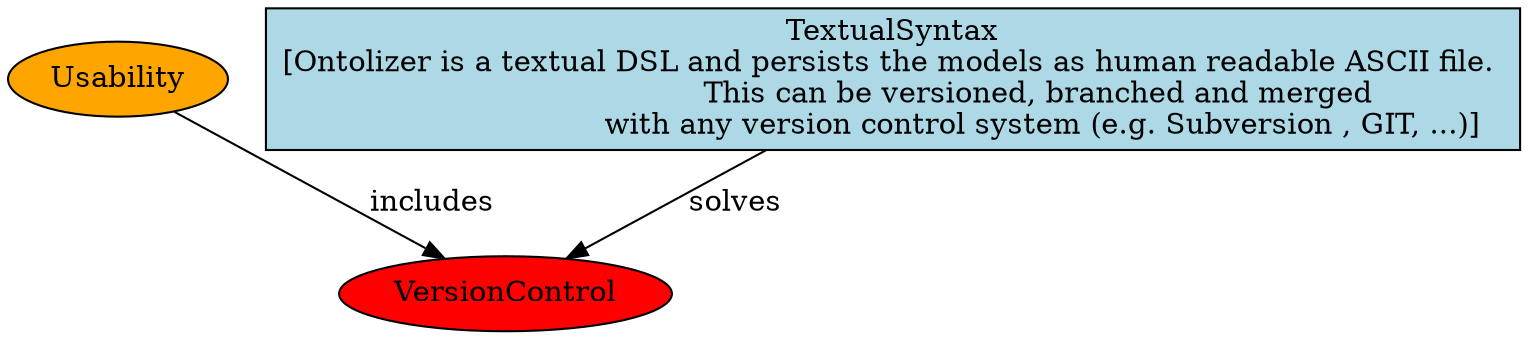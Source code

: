 digraph {
	VersionControl [shape=oval, fillcolor=red, style=filled, URL="_global_1_VersionControl.svg"];
	Usability [shape=oval, fillcolor=orange, style=filled, URL="_global_1_Usability.svg"];
	TextualSyntax [label="TextualSyntax\n[Ontolizer is a textual DSL and persists the models as human readable ASCII file. 
				This can be versioned, branched and merged 
				with any version control system (e.g. Subversion , GIT, ...)]", shape=rectangle, fillcolor=lightblue, style=filled, URL="_global_1_TextualSyntax.svg"];
	Usability -> VersionControl [ label = "includes" ];
	TextualSyntax -> VersionControl [ label = "solves" ];
}

